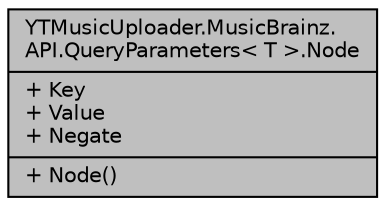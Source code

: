 digraph "YTMusicUploader.MusicBrainz.API.QueryParameters&lt; T &gt;.Node"
{
 // LATEX_PDF_SIZE
  edge [fontname="Helvetica",fontsize="10",labelfontname="Helvetica",labelfontsize="10"];
  node [fontname="Helvetica",fontsize="10",shape=record];
  Node1 [label="{YTMusicUploader.MusicBrainz.\lAPI.QueryParameters\< T \>.Node\n|+ Key\l+ Value\l+ Negate\l|+ Node()\l}",height=0.2,width=0.4,color="black", fillcolor="grey75", style="filled", fontcolor="black",tooltip=" "];
}
